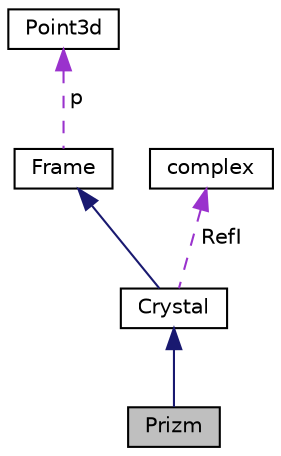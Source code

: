 digraph "Prizm"
{
  edge [fontname="Helvetica",fontsize="10",labelfontname="Helvetica",labelfontsize="10"];
  node [fontname="Helvetica",fontsize="10",shape=record];
  Node1 [label="Prizm",height=0.2,width=0.4,color="black", fillcolor="grey75", style="filled" fontcolor="black"];
  Node2 -> Node1 [dir="back",color="midnightblue",fontsize="10",style="solid",fontname="Helvetica"];
  Node2 [label="Crystal",height=0.2,width=0.4,color="black", fillcolor="white", style="filled",URL="$class_crystal.html"];
  Node3 -> Node2 [dir="back",color="midnightblue",fontsize="10",style="solid",fontname="Helvetica"];
  Node3 [label="Frame",height=0.2,width=0.4,color="black", fillcolor="white", style="filled",URL="$class_frame.html"];
  Node4 -> Node3 [dir="back",color="darkorchid3",fontsize="10",style="dashed",label=" p" ,fontname="Helvetica"];
  Node4 [label="Point3d",height=0.2,width=0.4,color="black", fillcolor="white", style="filled",URL="$class_point3d.html"];
  Node5 -> Node2 [dir="back",color="darkorchid3",fontsize="10",style="dashed",label=" RefI" ,fontname="Helvetica"];
  Node5 [label="complex",height=0.2,width=0.4,color="black", fillcolor="white", style="filled",URL="$classcomplex.html"];
}
